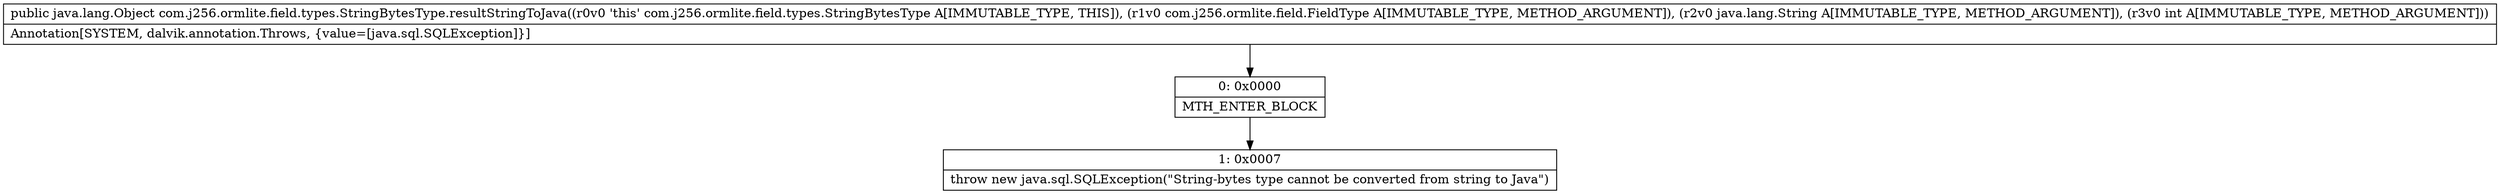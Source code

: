 digraph "CFG forcom.j256.ormlite.field.types.StringBytesType.resultStringToJava(Lcom\/j256\/ormlite\/field\/FieldType;Ljava\/lang\/String;I)Ljava\/lang\/Object;" {
Node_0 [shape=record,label="{0\:\ 0x0000|MTH_ENTER_BLOCK\l}"];
Node_1 [shape=record,label="{1\:\ 0x0007|throw new java.sql.SQLException(\"String\-bytes type cannot be converted from string to Java\")\l}"];
MethodNode[shape=record,label="{public java.lang.Object com.j256.ormlite.field.types.StringBytesType.resultStringToJava((r0v0 'this' com.j256.ormlite.field.types.StringBytesType A[IMMUTABLE_TYPE, THIS]), (r1v0 com.j256.ormlite.field.FieldType A[IMMUTABLE_TYPE, METHOD_ARGUMENT]), (r2v0 java.lang.String A[IMMUTABLE_TYPE, METHOD_ARGUMENT]), (r3v0 int A[IMMUTABLE_TYPE, METHOD_ARGUMENT]))  | Annotation[SYSTEM, dalvik.annotation.Throws, \{value=[java.sql.SQLException]\}]\l}"];
MethodNode -> Node_0;
Node_0 -> Node_1;
}

